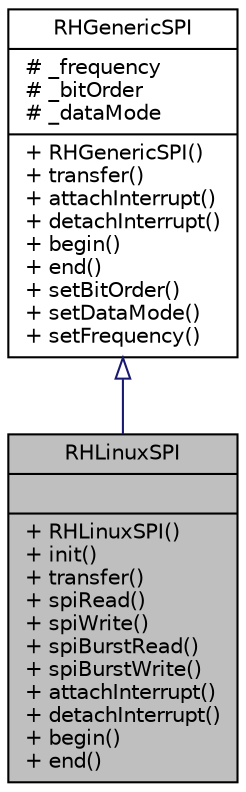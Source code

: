 digraph "RHLinuxSPI"
{
 // LATEX_PDF_SIZE
  edge [fontname="Helvetica",fontsize="10",labelfontname="Helvetica",labelfontsize="10"];
  node [fontname="Helvetica",fontsize="10",shape=record];
  Node1 [label="{RHLinuxSPI\n||+ RHLinuxSPI()\l+ init()\l+ transfer()\l+ spiRead()\l+ spiWrite()\l+ spiBurstRead()\l+ spiBurstWrite()\l+ attachInterrupt()\l+ detachInterrupt()\l+ begin()\l+ end()\l}",height=0.2,width=0.4,color="black", fillcolor="grey75", style="filled", fontcolor="black",tooltip="Encapsulate a hardware SPI bus interface."];
  Node2 -> Node1 [dir="back",color="midnightblue",fontsize="10",style="solid",arrowtail="onormal",fontname="Helvetica"];
  Node2 [label="{RHGenericSPI\n|# _frequency\l# _bitOrder\l# _dataMode\l|+ RHGenericSPI()\l+ transfer()\l+ attachInterrupt()\l+ detachInterrupt()\l+ begin()\l+ end()\l+ setBitOrder()\l+ setDataMode()\l+ setFrequency()\l}",height=0.2,width=0.4,color="black", fillcolor="white", style="filled",URL="$class_r_h_generic_s_p_i.html",tooltip="Base class for SPI interfaces."];
}

